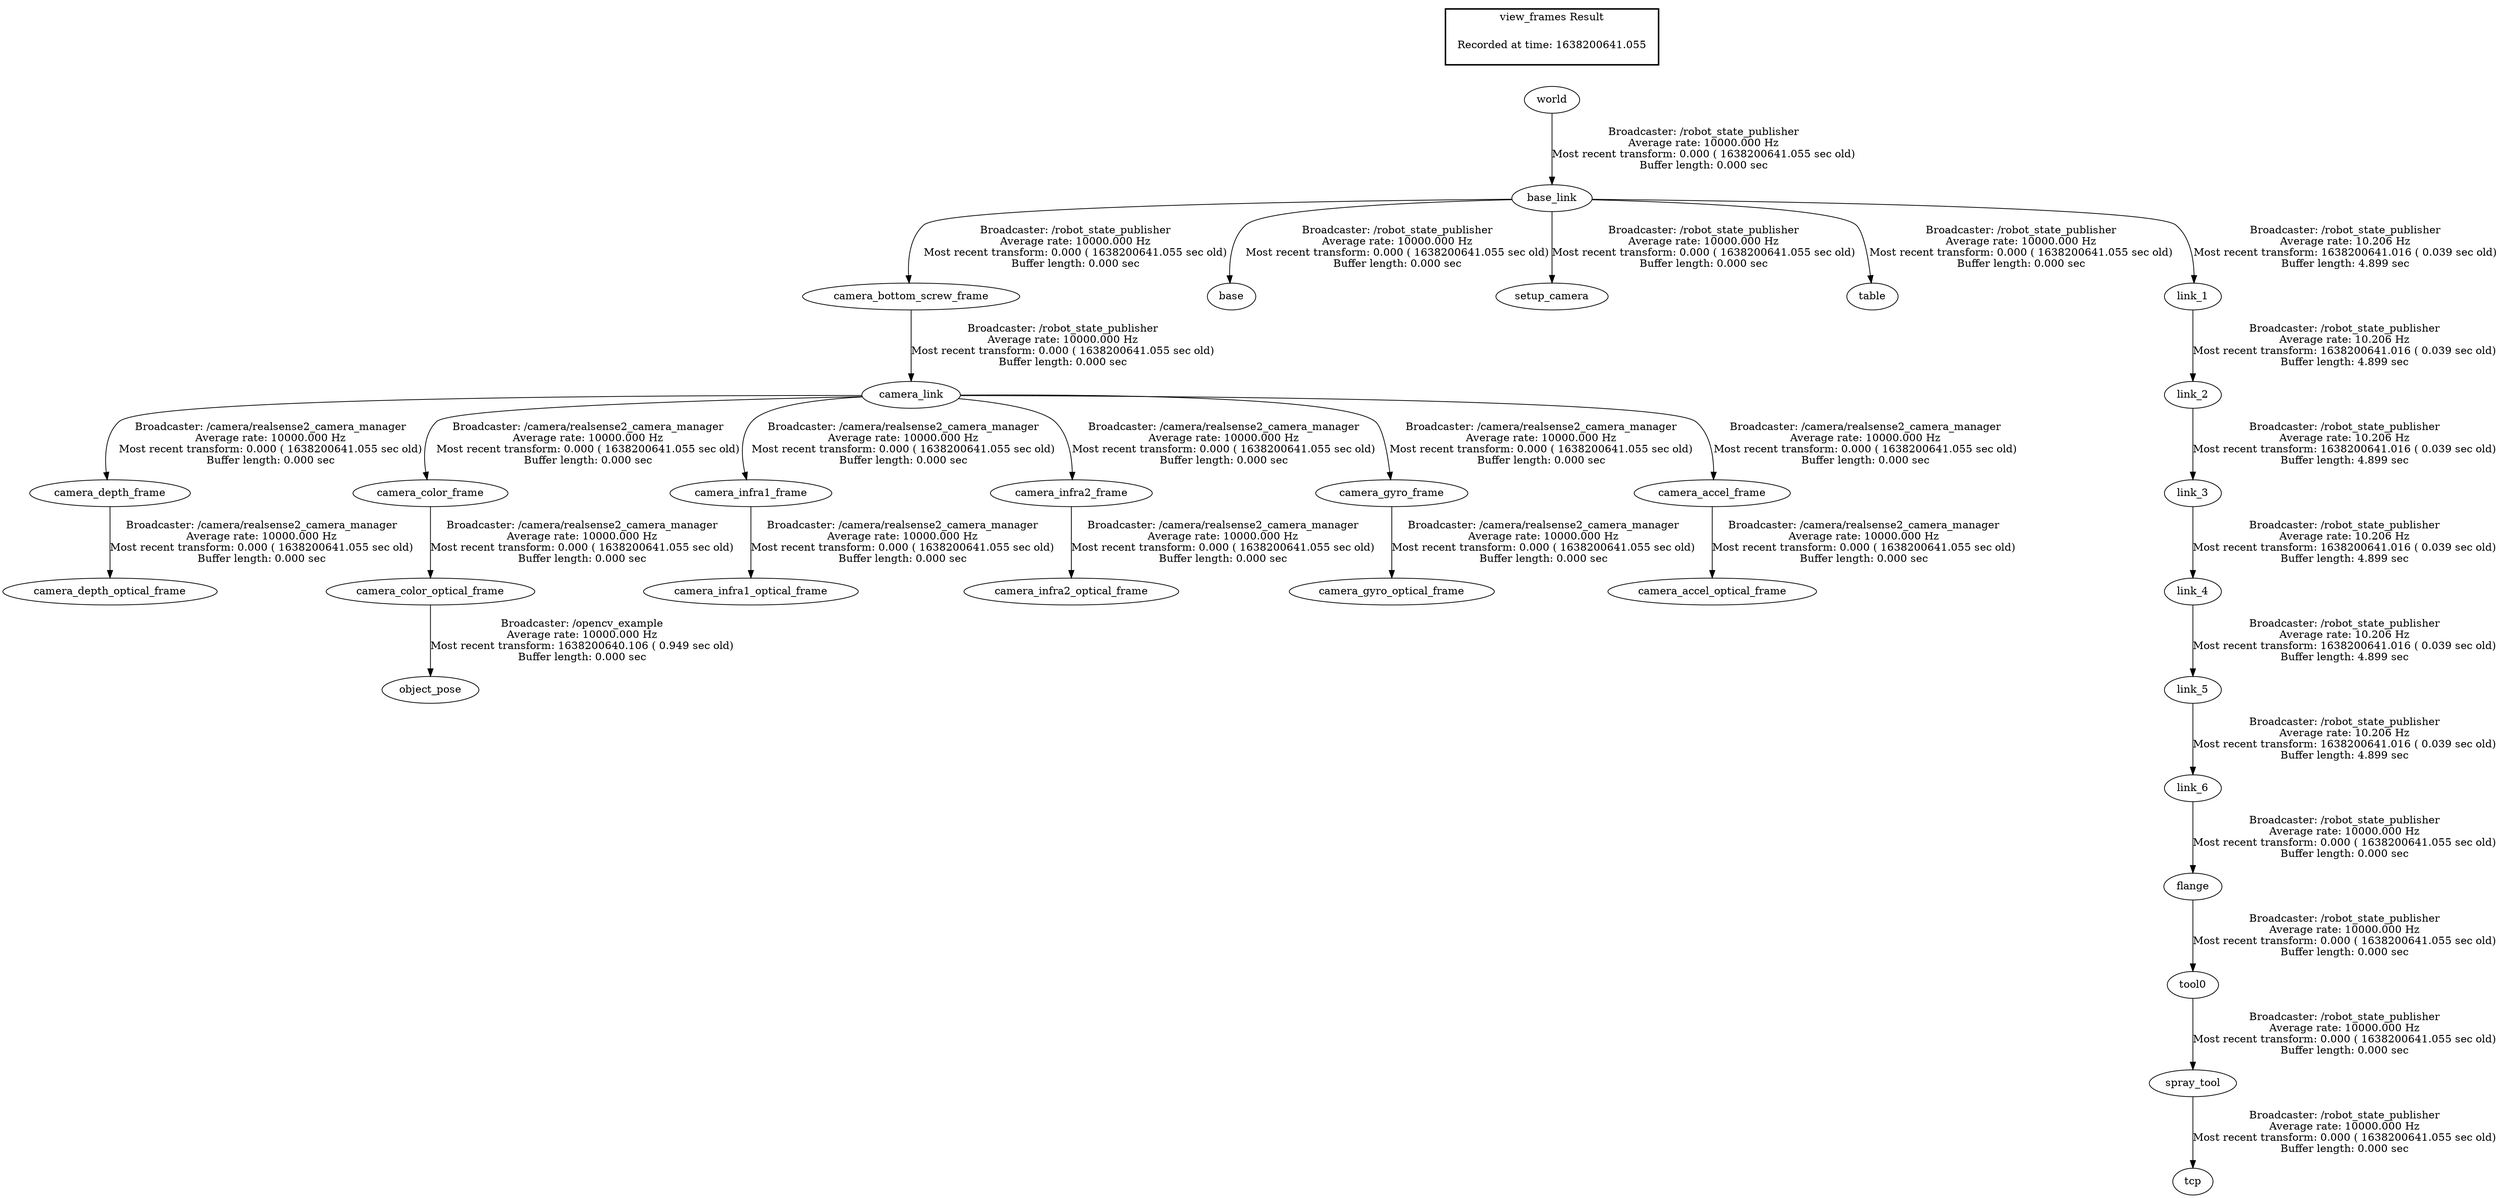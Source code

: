 digraph G {
"camera_link" -> "camera_depth_frame"[label="Broadcaster: /camera/realsense2_camera_manager\nAverage rate: 10000.000 Hz\nMost recent transform: 0.000 ( 1638200641.055 sec old)\nBuffer length: 0.000 sec\n"];
"camera_bottom_screw_frame" -> "camera_link"[label="Broadcaster: /robot_state_publisher\nAverage rate: 10000.000 Hz\nMost recent transform: 0.000 ( 1638200641.055 sec old)\nBuffer length: 0.000 sec\n"];
"camera_depth_frame" -> "camera_depth_optical_frame"[label="Broadcaster: /camera/realsense2_camera_manager\nAverage rate: 10000.000 Hz\nMost recent transform: 0.000 ( 1638200641.055 sec old)\nBuffer length: 0.000 sec\n"];
"camera_link" -> "camera_color_frame"[label="Broadcaster: /camera/realsense2_camera_manager\nAverage rate: 10000.000 Hz\nMost recent transform: 0.000 ( 1638200641.055 sec old)\nBuffer length: 0.000 sec\n"];
"camera_color_frame" -> "camera_color_optical_frame"[label="Broadcaster: /camera/realsense2_camera_manager\nAverage rate: 10000.000 Hz\nMost recent transform: 0.000 ( 1638200641.055 sec old)\nBuffer length: 0.000 sec\n"];
"camera_link" -> "camera_infra1_frame"[label="Broadcaster: /camera/realsense2_camera_manager\nAverage rate: 10000.000 Hz\nMost recent transform: 0.000 ( 1638200641.055 sec old)\nBuffer length: 0.000 sec\n"];
"camera_infra1_frame" -> "camera_infra1_optical_frame"[label="Broadcaster: /camera/realsense2_camera_manager\nAverage rate: 10000.000 Hz\nMost recent transform: 0.000 ( 1638200641.055 sec old)\nBuffer length: 0.000 sec\n"];
"camera_link" -> "camera_infra2_frame"[label="Broadcaster: /camera/realsense2_camera_manager\nAverage rate: 10000.000 Hz\nMost recent transform: 0.000 ( 1638200641.055 sec old)\nBuffer length: 0.000 sec\n"];
"camera_infra2_frame" -> "camera_infra2_optical_frame"[label="Broadcaster: /camera/realsense2_camera_manager\nAverage rate: 10000.000 Hz\nMost recent transform: 0.000 ( 1638200641.055 sec old)\nBuffer length: 0.000 sec\n"];
"camera_link" -> "camera_gyro_frame"[label="Broadcaster: /camera/realsense2_camera_manager\nAverage rate: 10000.000 Hz\nMost recent transform: 0.000 ( 1638200641.055 sec old)\nBuffer length: 0.000 sec\n"];
"camera_gyro_frame" -> "camera_gyro_optical_frame"[label="Broadcaster: /camera/realsense2_camera_manager\nAverage rate: 10000.000 Hz\nMost recent transform: 0.000 ( 1638200641.055 sec old)\nBuffer length: 0.000 sec\n"];
"camera_link" -> "camera_accel_frame"[label="Broadcaster: /camera/realsense2_camera_manager\nAverage rate: 10000.000 Hz\nMost recent transform: 0.000 ( 1638200641.055 sec old)\nBuffer length: 0.000 sec\n"];
"camera_accel_frame" -> "camera_accel_optical_frame"[label="Broadcaster: /camera/realsense2_camera_manager\nAverage rate: 10000.000 Hz\nMost recent transform: 0.000 ( 1638200641.055 sec old)\nBuffer length: 0.000 sec\n"];
"base_link" -> "base"[label="Broadcaster: /robot_state_publisher\nAverage rate: 10000.000 Hz\nMost recent transform: 0.000 ( 1638200641.055 sec old)\nBuffer length: 0.000 sec\n"];
"world" -> "base_link"[label="Broadcaster: /robot_state_publisher\nAverage rate: 10000.000 Hz\nMost recent transform: 0.000 ( 1638200641.055 sec old)\nBuffer length: 0.000 sec\n"];
"base_link" -> "camera_bottom_screw_frame"[label="Broadcaster: /robot_state_publisher\nAverage rate: 10000.000 Hz\nMost recent transform: 0.000 ( 1638200641.055 sec old)\nBuffer length: 0.000 sec\n"];
"link_6" -> "flange"[label="Broadcaster: /robot_state_publisher\nAverage rate: 10000.000 Hz\nMost recent transform: 0.000 ( 1638200641.055 sec old)\nBuffer length: 0.000 sec\n"];
"link_5" -> "link_6"[label="Broadcaster: /robot_state_publisher\nAverage rate: 10.206 Hz\nMost recent transform: 1638200641.016 ( 0.039 sec old)\nBuffer length: 4.899 sec\n"];
"flange" -> "tool0"[label="Broadcaster: /robot_state_publisher\nAverage rate: 10000.000 Hz\nMost recent transform: 0.000 ( 1638200641.055 sec old)\nBuffer length: 0.000 sec\n"];
"base_link" -> "setup_camera"[label="Broadcaster: /robot_state_publisher\nAverage rate: 10000.000 Hz\nMost recent transform: 0.000 ( 1638200641.055 sec old)\nBuffer length: 0.000 sec\n"];
"tool0" -> "spray_tool"[label="Broadcaster: /robot_state_publisher\nAverage rate: 10000.000 Hz\nMost recent transform: 0.000 ( 1638200641.055 sec old)\nBuffer length: 0.000 sec\n"];
"base_link" -> "table"[label="Broadcaster: /robot_state_publisher\nAverage rate: 10000.000 Hz\nMost recent transform: 0.000 ( 1638200641.055 sec old)\nBuffer length: 0.000 sec\n"];
"spray_tool" -> "tcp"[label="Broadcaster: /robot_state_publisher\nAverage rate: 10000.000 Hz\nMost recent transform: 0.000 ( 1638200641.055 sec old)\nBuffer length: 0.000 sec\n"];
"base_link" -> "link_1"[label="Broadcaster: /robot_state_publisher\nAverage rate: 10.206 Hz\nMost recent transform: 1638200641.016 ( 0.039 sec old)\nBuffer length: 4.899 sec\n"];
"link_1" -> "link_2"[label="Broadcaster: /robot_state_publisher\nAverage rate: 10.206 Hz\nMost recent transform: 1638200641.016 ( 0.039 sec old)\nBuffer length: 4.899 sec\n"];
"link_2" -> "link_3"[label="Broadcaster: /robot_state_publisher\nAverage rate: 10.206 Hz\nMost recent transform: 1638200641.016 ( 0.039 sec old)\nBuffer length: 4.899 sec\n"];
"link_3" -> "link_4"[label="Broadcaster: /robot_state_publisher\nAverage rate: 10.206 Hz\nMost recent transform: 1638200641.016 ( 0.039 sec old)\nBuffer length: 4.899 sec\n"];
"link_4" -> "link_5"[label="Broadcaster: /robot_state_publisher\nAverage rate: 10.206 Hz\nMost recent transform: 1638200641.016 ( 0.039 sec old)\nBuffer length: 4.899 sec\n"];
"camera_color_optical_frame" -> "object_pose"[label="Broadcaster: /opencv_example\nAverage rate: 10000.000 Hz\nMost recent transform: 1638200640.106 ( 0.949 sec old)\nBuffer length: 0.000 sec\n"];
edge [style=invis];
 subgraph cluster_legend { style=bold; color=black; label ="view_frames Result";
"Recorded at time: 1638200641.055"[ shape=plaintext ] ;
 }->"world";
}